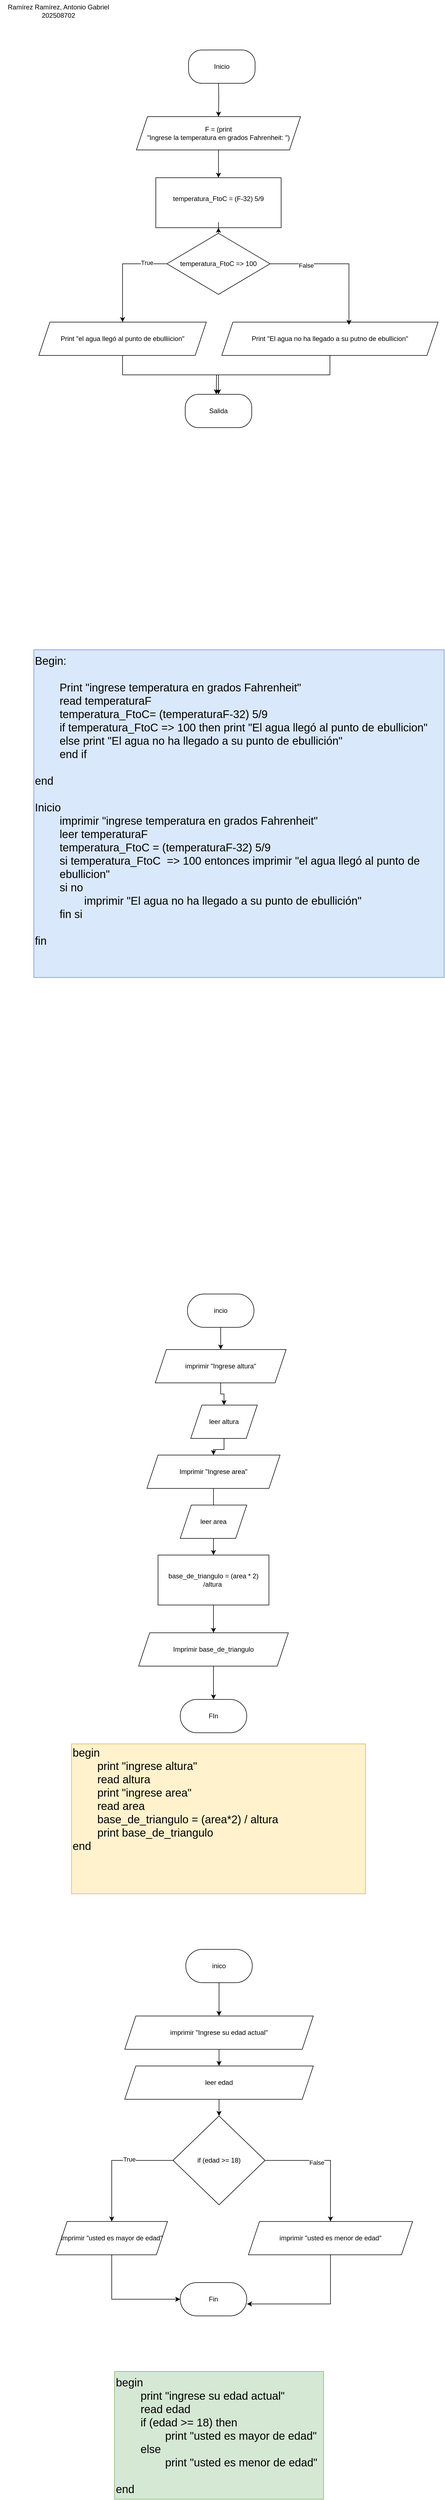 <mxfile version="26.0.11">
  <diagram name="Página-1" id="kbfQnxgLnGt7NoyHu_p-">
    <mxGraphModel dx="1426" dy="1958" grid="1" gridSize="10" guides="1" tooltips="1" connect="1" arrows="1" fold="1" page="1" pageScale="1" pageWidth="827" pageHeight="1169" math="0" shadow="0">
      <root>
        <mxCell id="0" />
        <mxCell id="1" parent="0" />
        <mxCell id="L6ibwcZqbPdTsbd80rwH-10" value="" style="edgeStyle=orthogonalEdgeStyle;rounded=0;orthogonalLoop=1;jettySize=auto;html=1;" parent="1" target="L6ibwcZqbPdTsbd80rwH-3" edge="1">
          <mxGeometry relative="1" as="geometry">
            <mxPoint x="403" y="-1010" as="sourcePoint" />
          </mxGeometry>
        </mxCell>
        <mxCell id="L6ibwcZqbPdTsbd80rwH-11" value="" style="edgeStyle=orthogonalEdgeStyle;rounded=0;orthogonalLoop=1;jettySize=auto;html=1;" parent="1" source="L6ibwcZqbPdTsbd80rwH-3" target="L6ibwcZqbPdTsbd80rwH-4" edge="1">
          <mxGeometry relative="1" as="geometry" />
        </mxCell>
        <mxCell id="L6ibwcZqbPdTsbd80rwH-3" value="&lt;div&gt;F = (print&lt;/div&gt;&quot;Ingrese la temperatura en grados Fahrenheit: &quot;)" style="shape=parallelogram;perimeter=parallelogramPerimeter;whiteSpace=wrap;html=1;fixedSize=1;" parent="1" vertex="1">
          <mxGeometry x="255" y="-940" width="296" height="60" as="geometry" />
        </mxCell>
        <mxCell id="L6ibwcZqbPdTsbd80rwH-4" value="&lt;div&gt;&lt;br&gt;&lt;/div&gt;&lt;div&gt;temperatura_FtoC =&lt;span style=&quot;background-color: transparent; color: light-dark(rgb(0, 0, 0), rgb(255, 255, 255));&quot;&gt;&amp;nbsp;(F-32) 5/9&lt;/span&gt;&lt;/div&gt;&lt;br&gt;&lt;div&gt;&lt;br&gt;&lt;/div&gt;" style="rounded=0;whiteSpace=wrap;html=1;" parent="1" vertex="1">
          <mxGeometry x="290" y="-830" width="226" height="90" as="geometry" />
        </mxCell>
        <mxCell id="L6ibwcZqbPdTsbd80rwH-22" style="edgeStyle=orthogonalEdgeStyle;rounded=0;orthogonalLoop=1;jettySize=auto;html=1;entryX=0.5;entryY=1;entryDx=0;entryDy=0;" parent="1" source="L6ibwcZqbPdTsbd80rwH-5" target="L6ibwcZqbPdTsbd80rwH-4" edge="1">
          <mxGeometry relative="1" as="geometry" />
        </mxCell>
        <mxCell id="L6ibwcZqbPdTsbd80rwH-23" style="edgeStyle=orthogonalEdgeStyle;rounded=0;orthogonalLoop=1;jettySize=auto;html=1;exitX=0;exitY=0.5;exitDx=0;exitDy=0;entryX=0.5;entryY=0;entryDx=0;entryDy=0;" parent="1" source="L6ibwcZqbPdTsbd80rwH-5" target="L6ibwcZqbPdTsbd80rwH-7" edge="1">
          <mxGeometry relative="1" as="geometry" />
        </mxCell>
        <mxCell id="L6ibwcZqbPdTsbd80rwH-25" value="True" style="edgeLabel;html=1;align=center;verticalAlign=middle;resizable=0;points=[];" parent="L6ibwcZqbPdTsbd80rwH-23" vertex="1" connectable="0">
          <mxGeometry x="-0.609" y="-2" relative="1" as="geometry">
            <mxPoint as="offset" />
          </mxGeometry>
        </mxCell>
        <mxCell id="L6ibwcZqbPdTsbd80rwH-5" value="&lt;div&gt;&lt;br&gt;&lt;/div&gt;&lt;span style=&quot;color: light-dark(rgb(0, 0, 0), rgb(255, 255, 255)); background-color: transparent;&quot;&gt;temperatura_FtoC =&amp;gt; 100&lt;/span&gt;&lt;div&gt;&lt;span style=&quot;color: light-dark(rgb(0, 0, 0), rgb(255, 255, 255)); background-color: transparent;&quot;&gt;&lt;br&gt;&lt;/span&gt;&lt;/div&gt;" style="rhombus;whiteSpace=wrap;html=1;" parent="1" vertex="1">
          <mxGeometry x="310" y="-730" width="186" height="110" as="geometry" />
        </mxCell>
        <mxCell id="L6ibwcZqbPdTsbd80rwH-20" style="edgeStyle=orthogonalEdgeStyle;rounded=0;orthogonalLoop=1;jettySize=auto;html=1;exitX=0.5;exitY=1;exitDx=0;exitDy=0;entryX=0.5;entryY=0;entryDx=0;entryDy=0;" parent="1" source="L6ibwcZqbPdTsbd80rwH-7" target="L6ibwcZqbPdTsbd80rwH-14" edge="1">
          <mxGeometry relative="1" as="geometry" />
        </mxCell>
        <mxCell id="L6ibwcZqbPdTsbd80rwH-7" value="&lt;div&gt;Print &quot;el agua llegó al punto de ebulliicion&quot;&lt;/div&gt;" style="shape=parallelogram;perimeter=parallelogramPerimeter;whiteSpace=wrap;html=1;fixedSize=1;" parent="1" vertex="1">
          <mxGeometry x="79" y="-570" width="302" height="60" as="geometry" />
        </mxCell>
        <mxCell id="L6ibwcZqbPdTsbd80rwH-21" style="edgeStyle=orthogonalEdgeStyle;rounded=0;orthogonalLoop=1;jettySize=auto;html=1;exitX=0.5;exitY=1;exitDx=0;exitDy=0;" parent="1" source="L6ibwcZqbPdTsbd80rwH-8" edge="1">
          <mxGeometry relative="1" as="geometry">
            <mxPoint x="399" y="-440" as="targetPoint" />
          </mxGeometry>
        </mxCell>
        <mxCell id="L6ibwcZqbPdTsbd80rwH-8" value="&lt;div&gt;Print &quot;El agua no ha llegado a su putno de ebullicion&quot;&lt;/div&gt;" style="shape=parallelogram;perimeter=parallelogramPerimeter;whiteSpace=wrap;html=1;fixedSize=1;" parent="1" vertex="1">
          <mxGeometry x="409" y="-570" width="390" height="60" as="geometry" />
        </mxCell>
        <mxCell id="L6ibwcZqbPdTsbd80rwH-14" value="Salida" style="rounded=1;whiteSpace=wrap;html=1;arcSize=40;" parent="1" vertex="1">
          <mxGeometry x="343" y="-440" width="120" height="60" as="geometry" />
        </mxCell>
        <mxCell id="L6ibwcZqbPdTsbd80rwH-15" value="Inicio" style="rounded=1;whiteSpace=wrap;html=1;arcSize=40;" parent="1" vertex="1">
          <mxGeometry x="349" y="-1060" width="120" height="60" as="geometry" />
        </mxCell>
        <mxCell id="L6ibwcZqbPdTsbd80rwH-24" style="edgeStyle=orthogonalEdgeStyle;rounded=0;orthogonalLoop=1;jettySize=auto;html=1;exitX=1;exitY=0.5;exitDx=0;exitDy=0;entryX=0.588;entryY=0.083;entryDx=0;entryDy=0;entryPerimeter=0;" parent="1" source="L6ibwcZqbPdTsbd80rwH-5" target="L6ibwcZqbPdTsbd80rwH-8" edge="1">
          <mxGeometry relative="1" as="geometry" />
        </mxCell>
        <mxCell id="L6ibwcZqbPdTsbd80rwH-26" value="False" style="edgeLabel;html=1;align=center;verticalAlign=middle;resizable=0;points=[];" parent="L6ibwcZqbPdTsbd80rwH-24" vertex="1" connectable="0">
          <mxGeometry x="-0.488" y="-3" relative="1" as="geometry">
            <mxPoint as="offset" />
          </mxGeometry>
        </mxCell>
        <mxCell id="L6ibwcZqbPdTsbd80rwH-28" value="Ramírez Ramírez, Antonio Gabriel&lt;div&gt;202508702&lt;/div&gt;" style="text;html=1;align=center;verticalAlign=middle;resizable=0;points=[];autosize=1;strokeColor=none;fillColor=none;" parent="1" vertex="1">
          <mxGeometry x="9" y="-1150" width="210" height="40" as="geometry" />
        </mxCell>
        <mxCell id="EQYJEPt1UiemQ2J8pEpr-8" value="" style="edgeStyle=orthogonalEdgeStyle;rounded=0;orthogonalLoop=1;jettySize=auto;html=1;" parent="1" source="EQYJEPt1UiemQ2J8pEpr-2" target="EQYJEPt1UiemQ2J8pEpr-3" edge="1">
          <mxGeometry relative="1" as="geometry" />
        </mxCell>
        <mxCell id="EQYJEPt1UiemQ2J8pEpr-2" value="incio" style="rounded=1;whiteSpace=wrap;html=1;arcSize=50;" parent="1" vertex="1">
          <mxGeometry x="347" y="1180" width="120" height="60" as="geometry" />
        </mxCell>
        <mxCell id="Hs24EtCRMiJLIpkOe3o8-1" value="" style="edgeStyle=orthogonalEdgeStyle;rounded=0;orthogonalLoop=1;jettySize=auto;html=1;" edge="1" parent="1" source="EQYJEPt1UiemQ2J8pEpr-3" target="EQYJEPt1UiemQ2J8pEpr-28">
          <mxGeometry relative="1" as="geometry" />
        </mxCell>
        <mxCell id="EQYJEPt1UiemQ2J8pEpr-3" value="imprimir &quot;Ingrese altura&quot;" style="shape=parallelogram;perimeter=parallelogramPerimeter;whiteSpace=wrap;html=1;fixedSize=1;" parent="1" vertex="1">
          <mxGeometry x="289" y="1280" width="236" height="60" as="geometry" />
        </mxCell>
        <mxCell id="EQYJEPt1UiemQ2J8pEpr-10" value="" style="edgeStyle=orthogonalEdgeStyle;rounded=0;orthogonalLoop=1;jettySize=auto;html=1;" parent="1" source="EQYJEPt1UiemQ2J8pEpr-4" target="EQYJEPt1UiemQ2J8pEpr-5" edge="1">
          <mxGeometry relative="1" as="geometry" />
        </mxCell>
        <mxCell id="EQYJEPt1UiemQ2J8pEpr-4" value="&lt;span style=&quot;color: rgb(0, 0, 0); font-family: Helvetica; font-size: 12px; font-style: normal; font-variant-ligatures: normal; font-variant-caps: normal; font-weight: 400; letter-spacing: normal; orphans: 2; text-align: center; text-indent: 0px; text-transform: none; widows: 2; word-spacing: 0px; -webkit-text-stroke-width: 0px; white-space: normal; background-color: rgb(251, 251, 251); text-decoration-thickness: initial; text-decoration-style: initial; text-decoration-color: initial; float: none; display: inline !important;&quot;&gt;Imprimir &quot;Ingrese area&quot;&lt;/span&gt;" style="shape=parallelogram;perimeter=parallelogramPerimeter;whiteSpace=wrap;html=1;fixedSize=1;" parent="1" vertex="1">
          <mxGeometry x="274" y="1470" width="240" height="60" as="geometry" />
        </mxCell>
        <mxCell id="EQYJEPt1UiemQ2J8pEpr-11" value="" style="edgeStyle=orthogonalEdgeStyle;rounded=0;orthogonalLoop=1;jettySize=auto;html=1;" parent="1" source="EQYJEPt1UiemQ2J8pEpr-5" target="EQYJEPt1UiemQ2J8pEpr-6" edge="1">
          <mxGeometry relative="1" as="geometry" />
        </mxCell>
        <mxCell id="EQYJEPt1UiemQ2J8pEpr-5" value="base_de_triangulo = (area * 2) /altura&amp;nbsp;" style="rounded=0;whiteSpace=wrap;html=1;" parent="1" vertex="1">
          <mxGeometry x="294" y="1650" width="200" height="90" as="geometry" />
        </mxCell>
        <mxCell id="EQYJEPt1UiemQ2J8pEpr-12" value="" style="edgeStyle=orthogonalEdgeStyle;rounded=0;orthogonalLoop=1;jettySize=auto;html=1;" parent="1" source="EQYJEPt1UiemQ2J8pEpr-6" edge="1">
          <mxGeometry relative="1" as="geometry">
            <mxPoint x="394" y="1910" as="targetPoint" />
          </mxGeometry>
        </mxCell>
        <mxCell id="EQYJEPt1UiemQ2J8pEpr-6" value="Imprimir base_de_triangulo" style="shape=parallelogram;perimeter=parallelogramPerimeter;whiteSpace=wrap;html=1;fixedSize=1;" parent="1" vertex="1">
          <mxGeometry x="259" y="1790" width="270" height="60" as="geometry" />
        </mxCell>
        <mxCell id="EQYJEPt1UiemQ2J8pEpr-7" value="FIn" style="rounded=1;whiteSpace=wrap;html=1;arcSize=50;" parent="1" vertex="1">
          <mxGeometry x="334" y="1910" width="120" height="60" as="geometry" />
        </mxCell>
        <mxCell id="EQYJEPt1UiemQ2J8pEpr-23" value="" style="edgeStyle=orthogonalEdgeStyle;rounded=0;orthogonalLoop=1;jettySize=auto;html=1;" parent="1" source="EQYJEPt1UiemQ2J8pEpr-13" target="EQYJEPt1UiemQ2J8pEpr-14" edge="1">
          <mxGeometry relative="1" as="geometry" />
        </mxCell>
        <mxCell id="EQYJEPt1UiemQ2J8pEpr-13" value="inico" style="rounded=1;whiteSpace=wrap;html=1;arcSize=50;" parent="1" vertex="1">
          <mxGeometry x="344" y="2360" width="120" height="60" as="geometry" />
        </mxCell>
        <mxCell id="EQYJEPt1UiemQ2J8pEpr-32" value="" style="edgeStyle=orthogonalEdgeStyle;rounded=0;orthogonalLoop=1;jettySize=auto;html=1;" parent="1" source="EQYJEPt1UiemQ2J8pEpr-14" target="EQYJEPt1UiemQ2J8pEpr-30" edge="1">
          <mxGeometry relative="1" as="geometry" />
        </mxCell>
        <mxCell id="EQYJEPt1UiemQ2J8pEpr-14" value="imprimir &quot;Ingrese su edad actual&quot;" style="shape=parallelogram;perimeter=parallelogramPerimeter;whiteSpace=wrap;html=1;fixedSize=1;" parent="1" vertex="1">
          <mxGeometry x="234" y="2480" width="340" height="60" as="geometry" />
        </mxCell>
        <mxCell id="EQYJEPt1UiemQ2J8pEpr-19" style="edgeStyle=orthogonalEdgeStyle;rounded=0;orthogonalLoop=1;jettySize=auto;html=1;exitX=0;exitY=0.5;exitDx=0;exitDy=0;" parent="1" source="EQYJEPt1UiemQ2J8pEpr-16" target="EQYJEPt1UiemQ2J8pEpr-17" edge="1">
          <mxGeometry relative="1" as="geometry" />
        </mxCell>
        <mxCell id="EQYJEPt1UiemQ2J8pEpr-21" value="True" style="edgeLabel;html=1;align=center;verticalAlign=middle;resizable=0;points=[];" parent="EQYJEPt1UiemQ2J8pEpr-19" vertex="1" connectable="0">
          <mxGeometry x="-0.281" y="-2" relative="1" as="geometry">
            <mxPoint as="offset" />
          </mxGeometry>
        </mxCell>
        <mxCell id="EQYJEPt1UiemQ2J8pEpr-20" style="edgeStyle=orthogonalEdgeStyle;rounded=0;orthogonalLoop=1;jettySize=auto;html=1;exitX=1;exitY=0.5;exitDx=0;exitDy=0;" parent="1" source="EQYJEPt1UiemQ2J8pEpr-16" target="EQYJEPt1UiemQ2J8pEpr-18" edge="1">
          <mxGeometry relative="1" as="geometry" />
        </mxCell>
        <mxCell id="EQYJEPt1UiemQ2J8pEpr-22" value="False" style="edgeLabel;html=1;align=center;verticalAlign=middle;resizable=0;points=[];" parent="EQYJEPt1UiemQ2J8pEpr-20" vertex="1" connectable="0">
          <mxGeometry x="-0.187" y="-4" relative="1" as="geometry">
            <mxPoint as="offset" />
          </mxGeometry>
        </mxCell>
        <mxCell id="EQYJEPt1UiemQ2J8pEpr-16" value="&lt;br&gt;&lt;span style=&quot;color: rgb(0, 0, 0); font-family: Helvetica; font-size: 12px; font-style: normal; font-variant-ligatures: normal; font-variant-caps: normal; font-weight: 400; letter-spacing: normal; orphans: 2; text-align: center; text-indent: 0px; text-transform: none; widows: 2; word-spacing: 0px; -webkit-text-stroke-width: 0px; white-space: normal; background-color: rgb(251, 251, 251); text-decoration-thickness: initial; text-decoration-style: initial; text-decoration-color: initial; float: none; display: inline !important;&quot;&gt;if (edad &amp;gt;= 18)&lt;/span&gt;&lt;div&gt;&lt;br/&gt;&lt;/div&gt;" style="rhombus;whiteSpace=wrap;html=1;" parent="1" vertex="1">
          <mxGeometry x="321" y="2660" width="166" height="160" as="geometry" />
        </mxCell>
        <mxCell id="EQYJEPt1UiemQ2J8pEpr-26" style="edgeStyle=orthogonalEdgeStyle;rounded=0;orthogonalLoop=1;jettySize=auto;html=1;exitX=0.5;exitY=1;exitDx=0;exitDy=0;entryX=0;entryY=0.5;entryDx=0;entryDy=0;" parent="1" source="EQYJEPt1UiemQ2J8pEpr-17" target="EQYJEPt1UiemQ2J8pEpr-25" edge="1">
          <mxGeometry relative="1" as="geometry" />
        </mxCell>
        <mxCell id="EQYJEPt1UiemQ2J8pEpr-17" value="imprimir &quot;usted es mayor de edad&quot;" style="shape=parallelogram;perimeter=parallelogramPerimeter;whiteSpace=wrap;html=1;fixedSize=1;" parent="1" vertex="1">
          <mxGeometry x="110" y="2850" width="201" height="60" as="geometry" />
        </mxCell>
        <mxCell id="EQYJEPt1UiemQ2J8pEpr-18" value="imprimir &quot;usted es menor de edad&quot;" style="shape=parallelogram;perimeter=parallelogramPerimeter;whiteSpace=wrap;html=1;fixedSize=1;" parent="1" vertex="1">
          <mxGeometry x="457" y="2850" width="296" height="60" as="geometry" />
        </mxCell>
        <mxCell id="EQYJEPt1UiemQ2J8pEpr-25" value="Fin" style="rounded=1;whiteSpace=wrap;html=1;arcSize=50;" parent="1" vertex="1">
          <mxGeometry x="334" y="2960" width="120" height="60" as="geometry" />
        </mxCell>
        <mxCell id="EQYJEPt1UiemQ2J8pEpr-27" style="edgeStyle=orthogonalEdgeStyle;rounded=0;orthogonalLoop=1;jettySize=auto;html=1;exitX=0.5;exitY=1;exitDx=0;exitDy=0;entryX=1.003;entryY=0.641;entryDx=0;entryDy=0;entryPerimeter=0;" parent="1" source="EQYJEPt1UiemQ2J8pEpr-18" target="EQYJEPt1UiemQ2J8pEpr-25" edge="1">
          <mxGeometry relative="1" as="geometry" />
        </mxCell>
        <mxCell id="Hs24EtCRMiJLIpkOe3o8-2" value="" style="edgeStyle=orthogonalEdgeStyle;rounded=0;orthogonalLoop=1;jettySize=auto;html=1;" edge="1" parent="1" source="EQYJEPt1UiemQ2J8pEpr-28" target="EQYJEPt1UiemQ2J8pEpr-4">
          <mxGeometry relative="1" as="geometry" />
        </mxCell>
        <mxCell id="EQYJEPt1UiemQ2J8pEpr-28" value="leer altura" style="shape=parallelogram;perimeter=parallelogramPerimeter;whiteSpace=wrap;html=1;fixedSize=1;" parent="1" vertex="1">
          <mxGeometry x="353" y="1380" width="120" height="60" as="geometry" />
        </mxCell>
        <mxCell id="EQYJEPt1UiemQ2J8pEpr-29" value="leer area" style="shape=parallelogram;perimeter=parallelogramPerimeter;whiteSpace=wrap;html=1;fixedSize=1;" parent="1" vertex="1">
          <mxGeometry x="334" y="1560" width="120" height="60" as="geometry" />
        </mxCell>
        <mxCell id="EQYJEPt1UiemQ2J8pEpr-33" value="" style="edgeStyle=orthogonalEdgeStyle;rounded=0;orthogonalLoop=1;jettySize=auto;html=1;" parent="1" source="EQYJEPt1UiemQ2J8pEpr-30" target="EQYJEPt1UiemQ2J8pEpr-16" edge="1">
          <mxGeometry relative="1" as="geometry" />
        </mxCell>
        <mxCell id="EQYJEPt1UiemQ2J8pEpr-30" value="leer edad" style="shape=parallelogram;perimeter=parallelogramPerimeter;whiteSpace=wrap;html=1;fixedSize=1;" parent="1" vertex="1">
          <mxGeometry x="234" y="2570" width="340" height="60" as="geometry" />
        </mxCell>
        <mxCell id="9v0zk7QX-WcIDmFi2F4O-1" value="&lt;div&gt;&lt;br&gt;&lt;/div&gt;&lt;div&gt;&lt;br&gt;&lt;/div&gt;&lt;div&gt;&lt;br&gt;&lt;/div&gt;&lt;div&gt;&lt;br&gt;&lt;/div&gt;Begin:&amp;nbsp;&lt;div&gt;&lt;br&gt;&lt;/div&gt;&lt;div&gt;&lt;span style=&quot;white-space: pre;&quot;&gt;&#x9;&lt;/span&gt;Print &quot;ingrese temperatura en grados Fahrenheit&quot;&lt;/div&gt;&lt;div&gt;&lt;span style=&quot;white-space: pre;&quot;&gt;&#x9;&lt;/span&gt;read temperaturaF&lt;/div&gt;&lt;div&gt;&lt;span style=&quot;white-space: pre;&quot;&gt;&#x9;&lt;/span&gt;&lt;span style=&quot;background-color: transparent; color: light-dark(rgb(0, 0, 0), rgb(255, 255, 255));&quot;&gt;temperatura_FtoC=&lt;/span&gt;&lt;span style=&quot;background-color: transparent; color: light-dark(rgb(0, 0, 0), rgb(255, 255, 255));&quot;&gt;&amp;nbsp;(temperaturaF-32) 5/9&lt;/span&gt;&lt;/div&gt;&lt;div&gt;&lt;span style=&quot;white-space: pre;&quot;&gt;&#x9;&lt;/span&gt;&lt;font&gt;if&amp;nbsp;&lt;span style=&quot;text-align: center; background-color: transparent; color: light-dark(rgb(0, 0, 0), rgb(255, 255, 255));&quot;&gt;temperatura_FtoC =&amp;gt; 100 then print &quot;El agua llegó al punto de ebullicion&quot;&lt;/span&gt;&lt;/font&gt;&lt;/div&gt;&lt;div&gt;&lt;font&gt;&lt;span style=&quot;white-space: pre;&quot;&gt;&#x9;&lt;/span&gt;else print &quot;El agua no ha llegado a su punto de ebullición&quot;&lt;br&gt;&lt;/font&gt;&lt;/div&gt;&lt;div&gt;&lt;font&gt;&lt;span style=&quot;white-space: pre;&quot;&gt;&#x9;&lt;/span&gt;end if&amp;nbsp;&lt;/font&gt;&lt;/div&gt;&lt;div&gt;&lt;div&gt;&lt;br&gt;&lt;/div&gt;&lt;div&gt;end&lt;/div&gt;&lt;div&gt;&lt;br&gt;&lt;/div&gt;&lt;div&gt;Inicio&amp;nbsp;&lt;/div&gt;&lt;div&gt;&lt;span style=&quot;white-space: pre;&quot;&gt;&#x9;&lt;/span&gt;imprimir &quot;ingrese temperatura en grados Fahrenheit&quot;&lt;br&gt;&lt;/div&gt;&lt;div&gt;&lt;span style=&quot;white-space: pre;&quot;&gt;&#x9;&lt;/span&gt;leer temperaturaF&lt;br&gt;&lt;/div&gt;&lt;div&gt;&lt;span style=&quot;white-space: pre;&quot;&gt;&#x9;&lt;/span&gt;temperatura_FtoC = (temperaturaF-32) 5/9&lt;br&gt;&lt;/div&gt;&lt;div&gt;&lt;span style=&quot;white-space: pre;&quot;&gt;&#x9;&lt;/span&gt;si temperatura_FtoC&amp;nbsp; =&amp;gt; 100 entonces imprimir &quot;el agua llegó al punto de &lt;span style=&quot;white-space: pre;&quot;&gt;&#x9;&lt;/span&gt;ebullicion&quot;&lt;br&gt;&lt;/div&gt;&lt;div&gt;&lt;span style=&quot;white-space: pre;&quot;&gt;&#x9;&lt;/span&gt;si no&amp;nbsp;&lt;/div&gt;&lt;div&gt;&lt;span style=&quot;white-space: pre;&quot;&gt;&#x9;&lt;/span&gt;&lt;span style=&quot;white-space: pre;&quot;&gt;&#x9;&lt;/span&gt;imprimir &quot;El agua no ha llegado a su punto de ebullición&quot;&lt;br&gt;&lt;/div&gt;&lt;div&gt;&lt;span style=&quot;white-space: pre;&quot;&gt;&#x9;&lt;/span&gt;fin si&lt;/div&gt;&lt;div&gt;&lt;span style=&quot;background-color: transparent; color: light-dark(rgb(0, 0, 0), rgb(255, 255, 255));&quot;&gt;&lt;br&gt;&lt;/span&gt;&lt;/div&gt;&lt;div&gt;&lt;span style=&quot;background-color: transparent; color: light-dark(rgb(0, 0, 0), rgb(255, 255, 255));&quot;&gt;fin&amp;nbsp;&lt;/span&gt;&lt;/div&gt;&lt;div&gt;&lt;br&gt;&lt;/div&gt;&lt;div&gt;&lt;br&gt;&lt;/div&gt;&lt;div&gt;&lt;br&gt;&lt;/div&gt;&lt;div&gt;&lt;br&gt;&lt;/div&gt;&lt;div&gt;&lt;br&gt;&lt;/div&gt;&lt;div&gt;&lt;br&gt;&lt;/div&gt;&lt;/div&gt;" style="text;html=1;align=left;verticalAlign=middle;whiteSpace=wrap;rounded=0;fillColor=#dae8fc;strokeColor=#6c8ebf;fontSize=20;" parent="1" vertex="1">
          <mxGeometry x="70" y="20" width="740" height="590" as="geometry" />
        </mxCell>
        <mxCell id="9v0zk7QX-WcIDmFi2F4O-2" value="begin&amp;nbsp;&lt;div&gt;&lt;span style=&quot;white-space: pre;&quot;&gt;&#x9;&lt;/span&gt;print &quot;ingrese altura&quot;&lt;br&gt;&lt;/div&gt;&lt;div&gt;&lt;span style=&quot;white-space: pre;&quot;&gt;&#x9;&lt;/span&gt;read altura&lt;br&gt;&lt;/div&gt;&lt;div&gt;&lt;span style=&quot;white-space: pre;&quot;&gt;&#x9;&lt;/span&gt;print &quot;ingrese area&quot;&lt;br&gt;&lt;/div&gt;&lt;div&gt;&lt;span style=&quot;white-space: pre;&quot;&gt;&#x9;&lt;/span&gt;read area&lt;br&gt;&lt;/div&gt;&lt;div&gt;&lt;span style=&quot;white-space: pre;&quot;&gt;&#x9;&lt;/span&gt;base_de_triangulo = (area*2) / altura&lt;br&gt;&lt;/div&gt;&lt;div&gt;&lt;span style=&quot;white-space: pre;&quot;&gt;&#x9;&lt;/span&gt;print base_de_triangulo&lt;br&gt;&lt;/div&gt;&lt;div&gt;end&lt;/div&gt;&lt;div&gt;&lt;br&gt;&lt;/div&gt;&lt;div&gt;&lt;br&gt;&lt;/div&gt;&lt;div&gt;&lt;br&gt;&lt;/div&gt;" style="text;html=1;align=left;verticalAlign=middle;whiteSpace=wrap;rounded=0;fontSize=20;fillColor=#fff2cc;strokeColor=#d6b656;" parent="1" vertex="1">
          <mxGeometry x="138" y="1990" width="530" height="270" as="geometry" />
        </mxCell>
        <mxCell id="9v0zk7QX-WcIDmFi2F4O-3" value="&lt;font style=&quot;font-size: 20px;&quot;&gt;begin&lt;/font&gt;&lt;div&gt;&lt;font style=&quot;font-size: 20px;&quot;&gt;&lt;span style=&quot;white-space: pre;&quot;&gt;&#x9;&lt;/span&gt;print &quot;ingrese su edad actual&quot;&lt;br&gt;&lt;/font&gt;&lt;/div&gt;&lt;div&gt;&lt;font style=&quot;font-size: 20px;&quot;&gt;&lt;span style=&quot;white-space: pre;&quot;&gt;&#x9;&lt;/span&gt;read edad&lt;br&gt;&lt;/font&gt;&lt;/div&gt;&lt;div&gt;&lt;font style=&quot;font-size: 20px;&quot;&gt;&lt;span style=&quot;white-space: pre;&quot;&gt;&#x9;&lt;/span&gt;if (edad &amp;gt;= 18) then&amp;nbsp;&lt;br&gt;&lt;/font&gt;&lt;/div&gt;&lt;div&gt;&lt;font style=&quot;font-size: 20px;&quot;&gt;&lt;span style=&quot;white-space: pre;&quot;&gt;&#x9;&lt;span style=&quot;white-space: pre;&quot;&gt;&#x9;&lt;/span&gt;&lt;/span&gt;print &quot;usted es mayor de edad&quot;&lt;br&gt;&lt;/font&gt;&lt;/div&gt;&lt;div&gt;&lt;font style=&quot;font-size: 20px;&quot;&gt;&lt;span style=&quot;white-space: pre;&quot;&gt;&#x9;&lt;/span&gt;else&amp;nbsp;&lt;br&gt;&lt;span style=&quot;white-space: pre;&quot;&gt;&#x9;&lt;/span&gt;&lt;span style=&quot;white-space: pre;&quot;&gt;&#x9;&lt;/span&gt;print &quot;usted es menor de edad&quot;&lt;br&gt;&lt;/font&gt;&lt;/div&gt;&lt;div&gt;&lt;font style=&quot;font-size: 20px;&quot;&gt;&lt;br&gt;&lt;/font&gt;&lt;/div&gt;&lt;div&gt;&lt;font style=&quot;font-size: 20px;&quot;&gt;end&amp;nbsp;&lt;/font&gt;&lt;/div&gt;" style="text;html=1;align=left;verticalAlign=middle;whiteSpace=wrap;rounded=0;fillColor=#d5e8d4;strokeColor=#82b366;" parent="1" vertex="1">
          <mxGeometry x="215.5" y="3120" width="377" height="230" as="geometry" />
        </mxCell>
      </root>
    </mxGraphModel>
  </diagram>
</mxfile>
